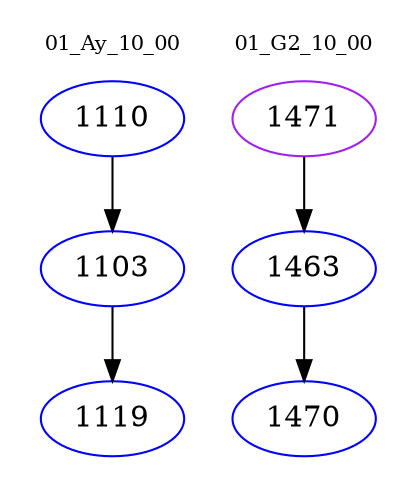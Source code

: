 digraph{
subgraph cluster_0 {
color = white
label = "01_Ay_10_00";
fontsize=10;
T0_1110 [label="1110", color="blue"]
T0_1110 -> T0_1103 [color="black"]
T0_1103 [label="1103", color="blue"]
T0_1103 -> T0_1119 [color="black"]
T0_1119 [label="1119", color="blue"]
}
subgraph cluster_1 {
color = white
label = "01_G2_10_00";
fontsize=10;
T1_1471 [label="1471", color="purple"]
T1_1471 -> T1_1463 [color="black"]
T1_1463 [label="1463", color="blue"]
T1_1463 -> T1_1470 [color="black"]
T1_1470 [label="1470", color="blue"]
}
}
